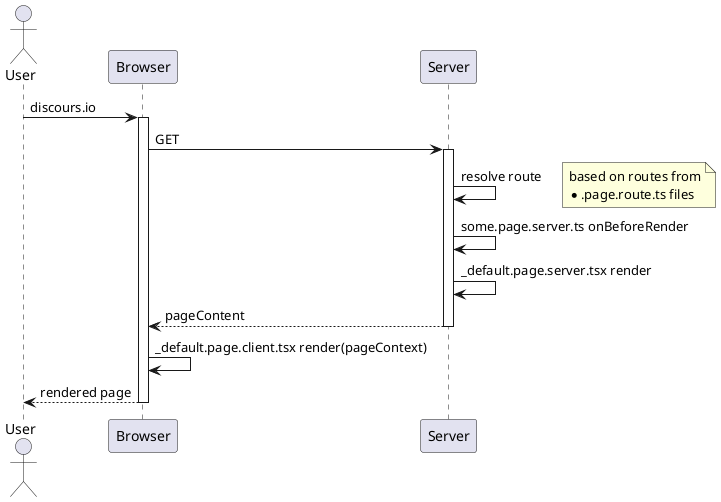 @startuml
actor User
participant Browser
participant Server

User -> Browser: discours.io
activate Browser
Browser -> Server: GET
activate Server
Server -> Server: resolve route
note right
based on routes from
*.page.route.ts files
end note
Server -> Server: some.page.server.ts onBeforeRender
Server -> Server: _default.page.server.tsx render
Server --> Browser: pageContent
deactivate Server
Browser -> Browser: _default.page.client.tsx render(pageContext)

Browser --> User: rendered page
deactivate Browser
@enduml

